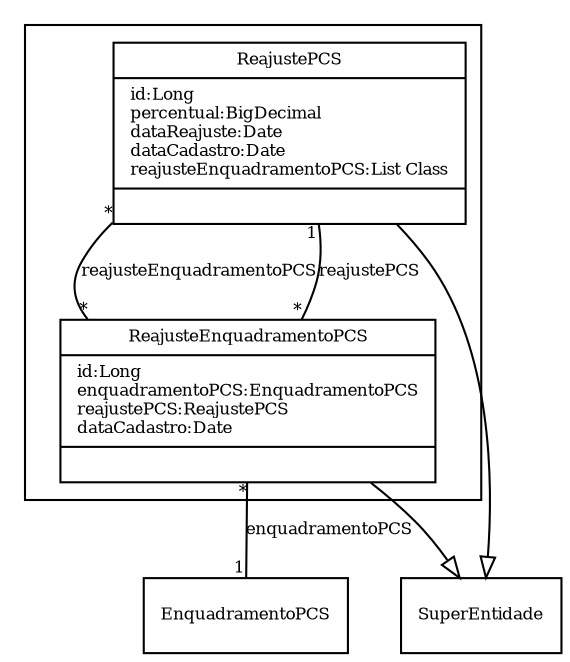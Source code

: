 digraph G{
fontname = "Times-Roman"
fontsize = 8

node [
        fontname = "Times-Roman"
        fontsize = 8
        shape = "record"
]

edge [
        fontname = "Times-Roman"
        fontsize = 8
]

subgraph clusterREAJUSTE_DE_ENQUADRAMENTO_PCCR
{
ReajustePCS [label = "{ReajustePCS|id:Long\lpercentual:BigDecimal\ldataReajuste:Date\ldataCadastro:Date\lreajusteEnquadramentoPCS:List Class\l|\l}"]
ReajusteEnquadramentoPCS [label = "{ReajusteEnquadramentoPCS|id:Long\lenquadramentoPCS:EnquadramentoPCS\lreajustePCS:ReajustePCS\ldataCadastro:Date\l|\l}"]
}
edge [arrowhead = "none" headlabel = "*" taillabel = "*"] ReajustePCS -> ReajusteEnquadramentoPCS [label = "reajusteEnquadramentoPCS"]
edge [ arrowhead = "empty" headlabel = "" taillabel = ""] ReajustePCS -> SuperEntidade
edge [arrowhead = "none" headlabel = "1" taillabel = "*"] ReajusteEnquadramentoPCS -> EnquadramentoPCS [label = "enquadramentoPCS"]
edge [arrowhead = "none" headlabel = "1" taillabel = "*"] ReajusteEnquadramentoPCS -> ReajustePCS [label = "reajustePCS"]
edge [ arrowhead = "empty" headlabel = "" taillabel = ""] ReajusteEnquadramentoPCS -> SuperEntidade
}
